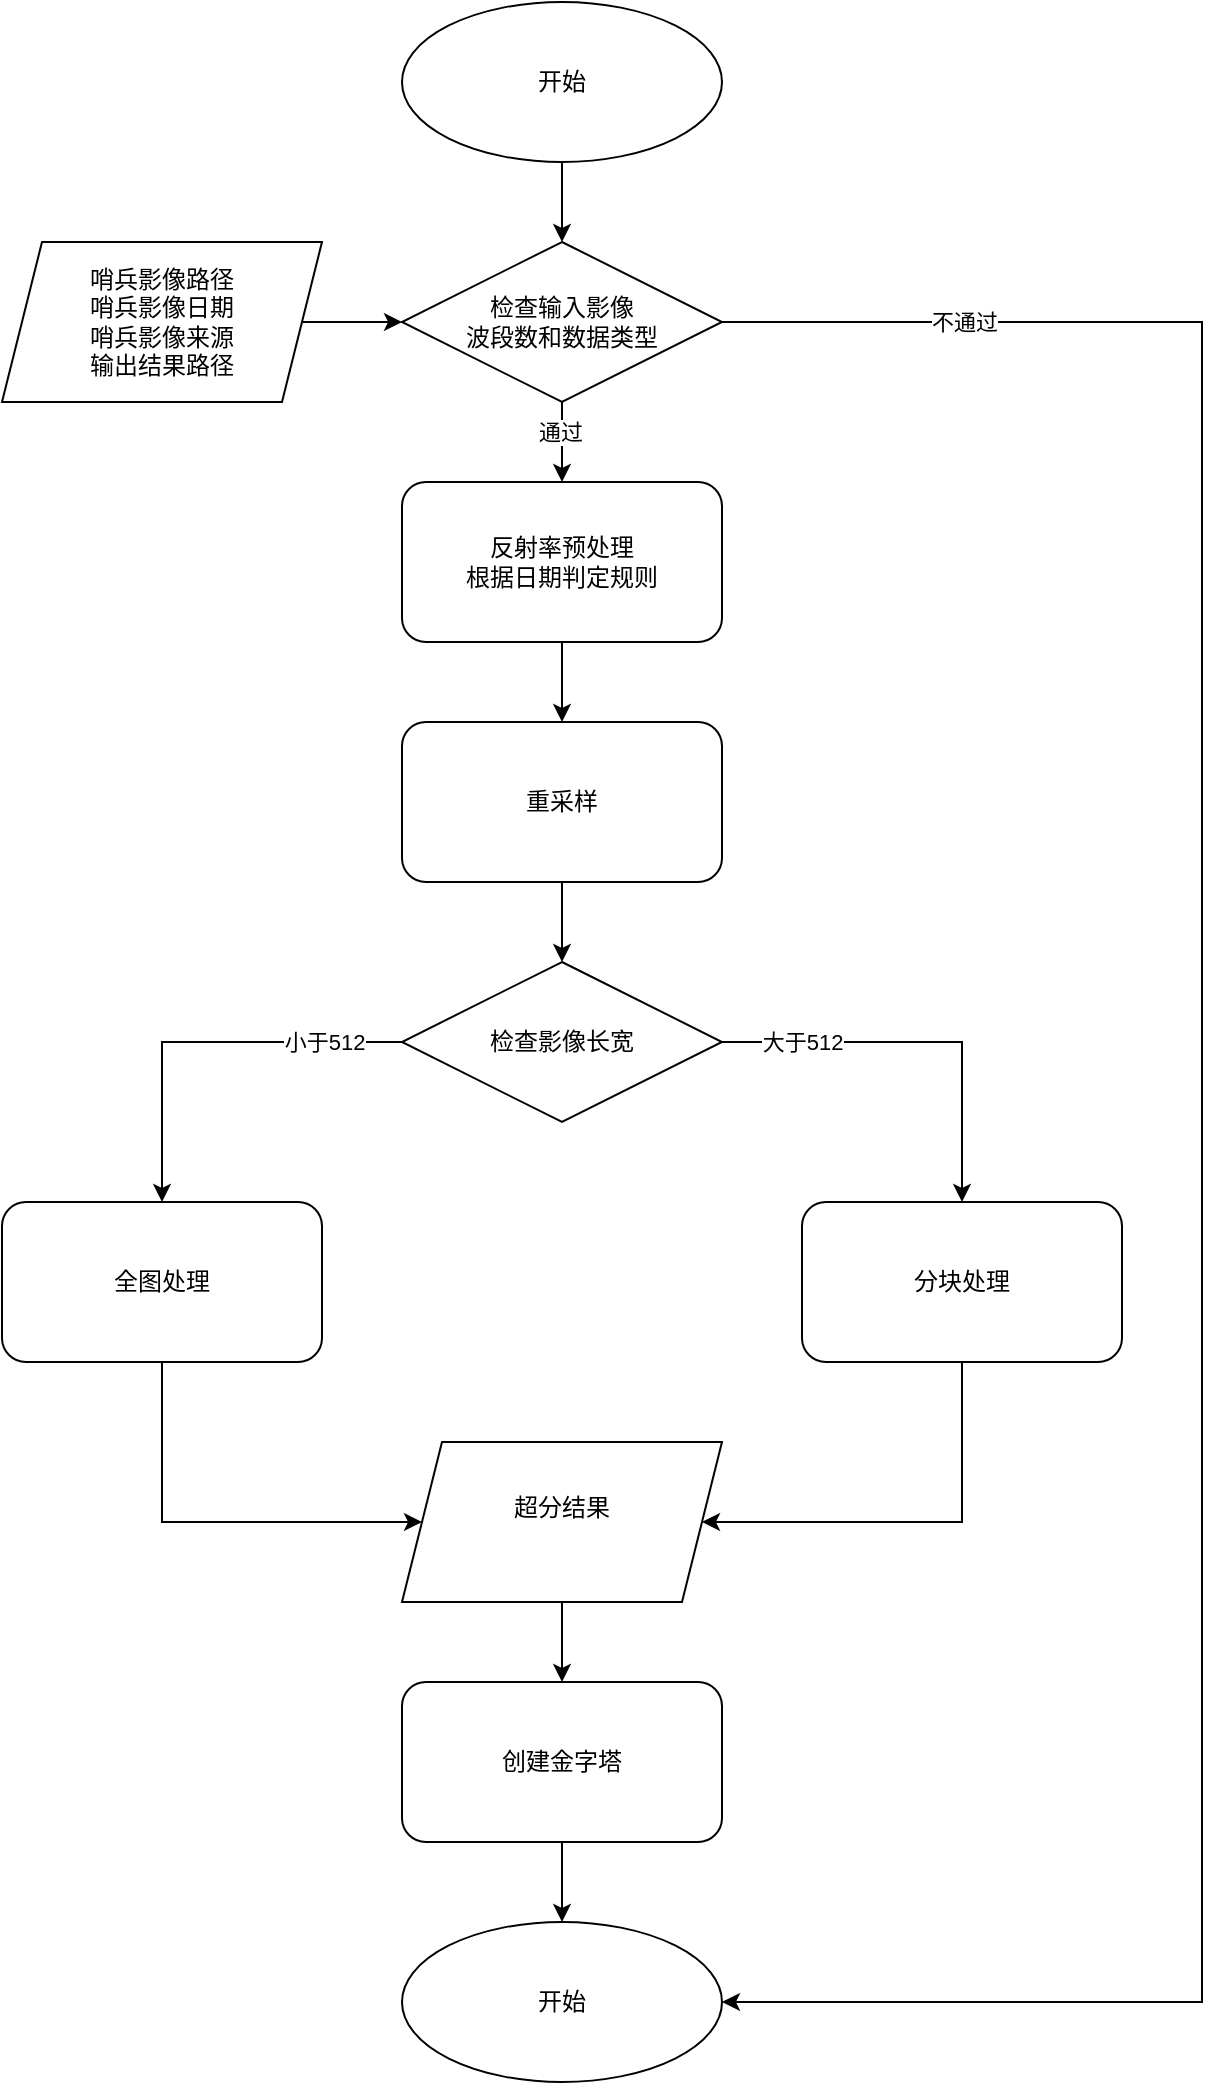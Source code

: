 <mxfile version="24.4.4" type="github">
  <diagram name="第 1 页" id="xmq0lWWXcpzHtUZCV0zi">
    <mxGraphModel dx="1725" dy="953" grid="1" gridSize="10" guides="1" tooltips="1" connect="1" arrows="1" fold="1" page="1" pageScale="1" pageWidth="827" pageHeight="1169" math="0" shadow="0">
      <root>
        <mxCell id="0" />
        <mxCell id="1" parent="0" />
        <mxCell id="6CWQDum9UevPDlx2oe-Q-31" style="edgeStyle=orthogonalEdgeStyle;rounded=0;orthogonalLoop=1;jettySize=auto;html=1;entryX=0.5;entryY=0;entryDx=0;entryDy=0;" edge="1" parent="1" source="6CWQDum9UevPDlx2oe-Q-7" target="6CWQDum9UevPDlx2oe-Q-8">
          <mxGeometry relative="1" as="geometry" />
        </mxCell>
        <mxCell id="6CWQDum9UevPDlx2oe-Q-7" value="开始" style="ellipse;whiteSpace=wrap;html=1;" vertex="1" parent="1">
          <mxGeometry x="240" y="40" width="160" height="80" as="geometry" />
        </mxCell>
        <mxCell id="6CWQDum9UevPDlx2oe-Q-19" style="edgeStyle=orthogonalEdgeStyle;rounded=0;orthogonalLoop=1;jettySize=auto;html=1;entryX=0.5;entryY=0;entryDx=0;entryDy=0;" edge="1" parent="1" source="6CWQDum9UevPDlx2oe-Q-8" target="6CWQDum9UevPDlx2oe-Q-18">
          <mxGeometry relative="1" as="geometry" />
        </mxCell>
        <mxCell id="6CWQDum9UevPDlx2oe-Q-26" value="通过" style="edgeLabel;html=1;align=center;verticalAlign=middle;resizable=0;points=[];" vertex="1" connectable="0" parent="6CWQDum9UevPDlx2oe-Q-19">
          <mxGeometry x="-0.25" y="-1" relative="1" as="geometry">
            <mxPoint as="offset" />
          </mxGeometry>
        </mxCell>
        <mxCell id="6CWQDum9UevPDlx2oe-Q-41" style="edgeStyle=orthogonalEdgeStyle;rounded=0;orthogonalLoop=1;jettySize=auto;html=1;entryX=1;entryY=0.5;entryDx=0;entryDy=0;" edge="1" parent="1" source="6CWQDum9UevPDlx2oe-Q-8" target="6CWQDum9UevPDlx2oe-Q-34">
          <mxGeometry relative="1" as="geometry">
            <Array as="points">
              <mxPoint x="640" y="200" />
              <mxPoint x="640" y="1040" />
            </Array>
          </mxGeometry>
        </mxCell>
        <mxCell id="6CWQDum9UevPDlx2oe-Q-44" value="不通过" style="edgeLabel;html=1;align=center;verticalAlign=middle;resizable=0;points=[];" vertex="1" connectable="0" parent="6CWQDum9UevPDlx2oe-Q-41">
          <mxGeometry x="-0.845" relative="1" as="geometry">
            <mxPoint x="18" as="offset" />
          </mxGeometry>
        </mxCell>
        <mxCell id="6CWQDum9UevPDlx2oe-Q-8" value="检查输入影像&lt;div&gt;波段数和数据类型&lt;/div&gt;" style="rhombus;whiteSpace=wrap;html=1;" vertex="1" parent="1">
          <mxGeometry x="240" y="160" width="160" height="80" as="geometry" />
        </mxCell>
        <mxCell id="6CWQDum9UevPDlx2oe-Q-15" value="" style="edgeStyle=orthogonalEdgeStyle;rounded=0;orthogonalLoop=1;jettySize=auto;html=1;exitX=0;exitY=0.5;exitDx=0;exitDy=0;" edge="1" parent="1" source="6CWQDum9UevPDlx2oe-Q-10" target="6CWQDum9UevPDlx2oe-Q-14">
          <mxGeometry relative="1" as="geometry" />
        </mxCell>
        <mxCell id="6CWQDum9UevPDlx2oe-Q-24" value="小于512" style="edgeLabel;html=1;align=center;verticalAlign=middle;resizable=0;points=[];" vertex="1" connectable="0" parent="6CWQDum9UevPDlx2oe-Q-15">
          <mxGeometry x="-0.214" y="1" relative="1" as="geometry">
            <mxPoint x="39" y="-1" as="offset" />
          </mxGeometry>
        </mxCell>
        <mxCell id="6CWQDum9UevPDlx2oe-Q-17" style="edgeStyle=orthogonalEdgeStyle;rounded=0;orthogonalLoop=1;jettySize=auto;html=1;" edge="1" parent="1" source="6CWQDum9UevPDlx2oe-Q-10" target="6CWQDum9UevPDlx2oe-Q-16">
          <mxGeometry relative="1" as="geometry" />
        </mxCell>
        <mxCell id="6CWQDum9UevPDlx2oe-Q-25" value="大于512" style="edgeLabel;html=1;align=center;verticalAlign=middle;resizable=0;points=[];" vertex="1" connectable="0" parent="6CWQDum9UevPDlx2oe-Q-17">
          <mxGeometry x="0.222" y="-1" relative="1" as="geometry">
            <mxPoint x="-79" y="-2" as="offset" />
          </mxGeometry>
        </mxCell>
        <mxCell id="6CWQDum9UevPDlx2oe-Q-10" value="检查影像长宽" style="rhombus;whiteSpace=wrap;html=1;" vertex="1" parent="1">
          <mxGeometry x="240" y="520" width="160" height="80" as="geometry" />
        </mxCell>
        <mxCell id="6CWQDum9UevPDlx2oe-Q-35" style="edgeStyle=orthogonalEdgeStyle;rounded=0;orthogonalLoop=1;jettySize=auto;html=1;entryX=0;entryY=0.5;entryDx=0;entryDy=0;exitX=0.5;exitY=1;exitDx=0;exitDy=0;" edge="1" parent="1" source="6CWQDum9UevPDlx2oe-Q-14" target="6CWQDum9UevPDlx2oe-Q-32">
          <mxGeometry relative="1" as="geometry">
            <Array as="points">
              <mxPoint x="120" y="800" />
            </Array>
          </mxGeometry>
        </mxCell>
        <mxCell id="6CWQDum9UevPDlx2oe-Q-14" value="全图处理" style="rounded=1;whiteSpace=wrap;html=1;" vertex="1" parent="1">
          <mxGeometry x="40" y="640" width="160" height="80" as="geometry" />
        </mxCell>
        <mxCell id="6CWQDum9UevPDlx2oe-Q-37" style="edgeStyle=orthogonalEdgeStyle;rounded=0;orthogonalLoop=1;jettySize=auto;html=1;entryX=1;entryY=0.5;entryDx=0;entryDy=0;exitX=0.5;exitY=1;exitDx=0;exitDy=0;" edge="1" parent="1" source="6CWQDum9UevPDlx2oe-Q-16" target="6CWQDum9UevPDlx2oe-Q-32">
          <mxGeometry relative="1" as="geometry">
            <Array as="points">
              <mxPoint x="520" y="800" />
            </Array>
          </mxGeometry>
        </mxCell>
        <mxCell id="6CWQDum9UevPDlx2oe-Q-16" value="分块处理" style="rounded=1;whiteSpace=wrap;html=1;" vertex="1" parent="1">
          <mxGeometry x="440" y="640" width="160" height="80" as="geometry" />
        </mxCell>
        <mxCell id="6CWQDum9UevPDlx2oe-Q-22" style="edgeStyle=orthogonalEdgeStyle;rounded=0;orthogonalLoop=1;jettySize=auto;html=1;entryX=0.5;entryY=0;entryDx=0;entryDy=0;" edge="1" parent="1" source="6CWQDum9UevPDlx2oe-Q-18" target="6CWQDum9UevPDlx2oe-Q-21">
          <mxGeometry relative="1" as="geometry" />
        </mxCell>
        <mxCell id="6CWQDum9UevPDlx2oe-Q-18" value="反射率预处理&lt;div&gt;根据日期判定规则&lt;/div&gt;" style="rounded=1;whiteSpace=wrap;html=1;" vertex="1" parent="1">
          <mxGeometry x="240" y="280" width="160" height="80" as="geometry" />
        </mxCell>
        <mxCell id="6CWQDum9UevPDlx2oe-Q-23" style="edgeStyle=orthogonalEdgeStyle;rounded=0;orthogonalLoop=1;jettySize=auto;html=1;entryX=0.5;entryY=0;entryDx=0;entryDy=0;" edge="1" parent="1" source="6CWQDum9UevPDlx2oe-Q-21" target="6CWQDum9UevPDlx2oe-Q-10">
          <mxGeometry relative="1" as="geometry" />
        </mxCell>
        <mxCell id="6CWQDum9UevPDlx2oe-Q-21" value="重采样" style="rounded=1;whiteSpace=wrap;html=1;" vertex="1" parent="1">
          <mxGeometry x="240" y="400" width="160" height="80" as="geometry" />
        </mxCell>
        <mxCell id="6CWQDum9UevPDlx2oe-Q-30" style="edgeStyle=orthogonalEdgeStyle;rounded=0;orthogonalLoop=1;jettySize=auto;html=1;entryX=0;entryY=0.5;entryDx=0;entryDy=0;" edge="1" parent="1" source="6CWQDum9UevPDlx2oe-Q-27" target="6CWQDum9UevPDlx2oe-Q-8">
          <mxGeometry relative="1" as="geometry" />
        </mxCell>
        <mxCell id="6CWQDum9UevPDlx2oe-Q-27" value="&lt;div style=&quot;text-align: left;&quot;&gt;&lt;br&gt;&lt;/div&gt;&lt;div style=&quot;text-align: left;&quot;&gt;&lt;span style=&quot;background-color: initial;&quot;&gt;哨兵影像路径&lt;/span&gt;&lt;/div&gt;&lt;div style=&quot;text-align: left;&quot;&gt;&lt;span style=&quot;background-color: initial;&quot;&gt;哨兵影像日期&lt;/span&gt;&lt;/div&gt;&lt;div style=&quot;text-align: left;&quot;&gt;&lt;span style=&quot;background-color: initial;&quot;&gt;哨兵影像来源&lt;/span&gt;&lt;/div&gt;&lt;div style=&quot;text-align: left;&quot;&gt;&lt;span style=&quot;background-color: initial;&quot;&gt;输出结果路径&lt;/span&gt;&lt;/div&gt;&lt;div&gt;&lt;br&gt;&lt;/div&gt;" style="shape=parallelogram;perimeter=parallelogramPerimeter;whiteSpace=wrap;html=1;fixedSize=1;" vertex="1" parent="1">
          <mxGeometry x="40" y="160" width="160" height="80" as="geometry" />
        </mxCell>
        <mxCell id="6CWQDum9UevPDlx2oe-Q-38" style="edgeStyle=orthogonalEdgeStyle;rounded=0;orthogonalLoop=1;jettySize=auto;html=1;entryX=0.5;entryY=0;entryDx=0;entryDy=0;" edge="1" parent="1" source="6CWQDum9UevPDlx2oe-Q-32" target="6CWQDum9UevPDlx2oe-Q-33">
          <mxGeometry relative="1" as="geometry" />
        </mxCell>
        <mxCell id="6CWQDum9UevPDlx2oe-Q-32" value="&lt;div style=&quot;text-align: left;&quot;&gt;超分结果&lt;/div&gt;&lt;div&gt;&lt;br&gt;&lt;/div&gt;" style="shape=parallelogram;perimeter=parallelogramPerimeter;whiteSpace=wrap;html=1;fixedSize=1;" vertex="1" parent="1">
          <mxGeometry x="240" y="760" width="160" height="80" as="geometry" />
        </mxCell>
        <mxCell id="6CWQDum9UevPDlx2oe-Q-39" style="edgeStyle=orthogonalEdgeStyle;rounded=0;orthogonalLoop=1;jettySize=auto;html=1;" edge="1" parent="1" source="6CWQDum9UevPDlx2oe-Q-33" target="6CWQDum9UevPDlx2oe-Q-34">
          <mxGeometry relative="1" as="geometry" />
        </mxCell>
        <mxCell id="6CWQDum9UevPDlx2oe-Q-33" value="创建金字塔" style="rounded=1;whiteSpace=wrap;html=1;" vertex="1" parent="1">
          <mxGeometry x="240" y="880" width="160" height="80" as="geometry" />
        </mxCell>
        <mxCell id="6CWQDum9UevPDlx2oe-Q-34" value="开始" style="ellipse;whiteSpace=wrap;html=1;" vertex="1" parent="1">
          <mxGeometry x="240" y="1000" width="160" height="80" as="geometry" />
        </mxCell>
      </root>
    </mxGraphModel>
  </diagram>
</mxfile>
